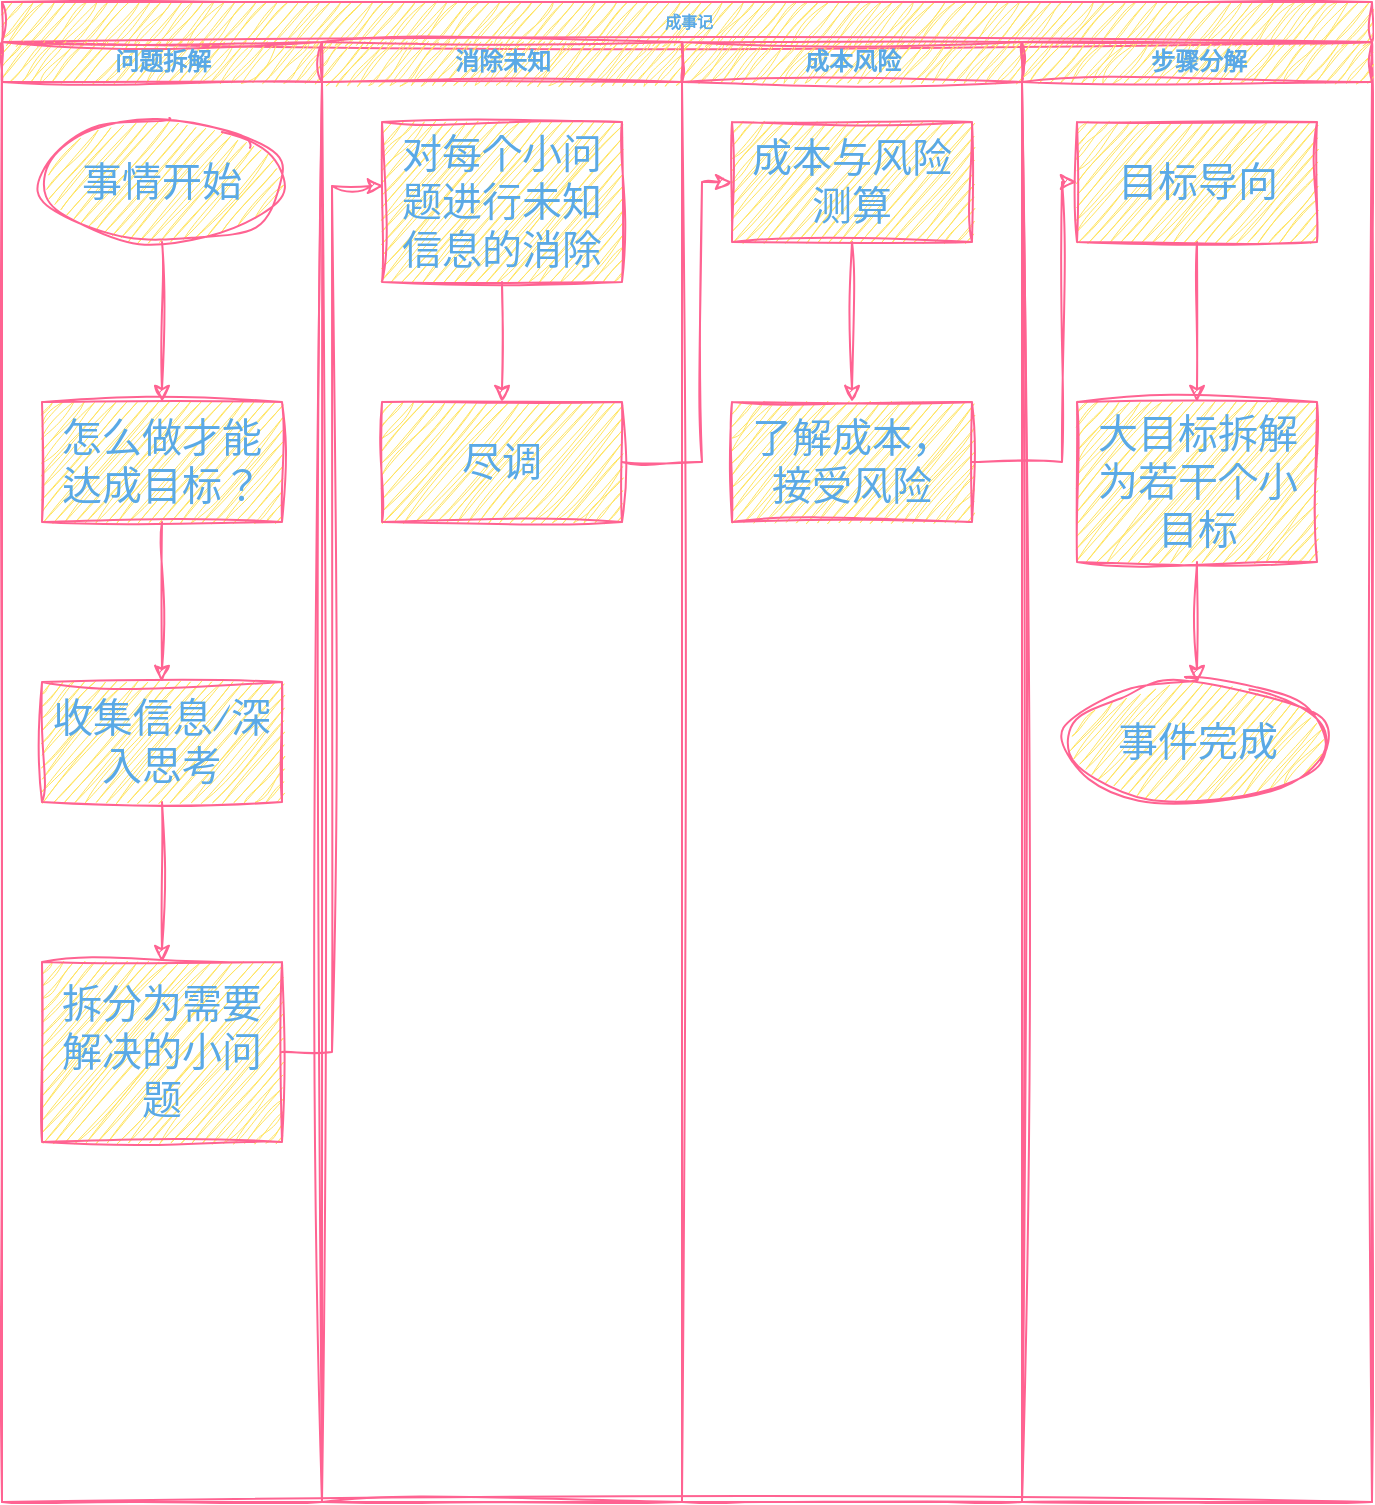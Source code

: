 <mxfile version="20.7.2" type="github">
  <diagram name="Page-1" id="74e2e168-ea6b-b213-b513-2b3c1d86103e">
    <mxGraphModel dx="1171" dy="1114" grid="1" gridSize="10" guides="1" tooltips="1" connect="1" arrows="1" fold="1" page="1" pageScale="1" pageWidth="1100" pageHeight="850" background="none" math="0" shadow="0">
      <root>
        <mxCell id="0" />
        <mxCell id="1" parent="0" />
        <mxCell id="77e6c97f196da883-1" value="成事记" style="swimlane;html=1;childLayout=stackLayout;startSize=20;rounded=0;shadow=0;labelBackgroundColor=none;strokeWidth=1;fontFamily=Verdana;fontSize=8;align=center;sketch=1;curveFitting=1;jiggle=2;fillColor=#FFE45E;strokeColor=#FF6392;fontColor=#5AA9E6;" parent="1" vertex="1">
          <mxGeometry x="70" y="40" width="685" height="750" as="geometry" />
        </mxCell>
        <mxCell id="77e6c97f196da883-2" value="问题拆解" style="swimlane;html=1;startSize=20;sketch=1;curveFitting=1;jiggle=2;labelBackgroundColor=none;fillColor=#FFE45E;strokeColor=#FF6392;fontColor=#5AA9E6;" parent="77e6c97f196da883-1" vertex="1">
          <mxGeometry y="20" width="160" height="730" as="geometry" />
        </mxCell>
        <mxCell id="zGQl6dQi8vcCYBd8IJZe-68" value="" style="edgeStyle=orthogonalEdgeStyle;rounded=0;sketch=1;hachureGap=4;jiggle=2;curveFitting=1;orthogonalLoop=1;jettySize=auto;html=1;strokeColor=#FF6392;fontFamily=Architects Daughter;fontSource=https%3A%2F%2Ffonts.googleapis.com%2Fcss%3Ffamily%3DArchitects%2BDaughter;fontSize=16;fontColor=#5AA9E6;fillColor=#FFE45E;" edge="1" parent="77e6c97f196da883-2" source="zGQl6dQi8vcCYBd8IJZe-66" target="zGQl6dQi8vcCYBd8IJZe-67">
          <mxGeometry relative="1" as="geometry" />
        </mxCell>
        <mxCell id="zGQl6dQi8vcCYBd8IJZe-66" value="事情开始" style="ellipse;whiteSpace=wrap;html=1;sketch=1;hachureGap=4;jiggle=2;curveFitting=1;strokeColor=#FF6392;fontFamily=Architects Daughter;fontSource=https%3A%2F%2Ffonts.googleapis.com%2Fcss%3Ffamily%3DArchitects%2BDaughter;fontSize=20;fontColor=#5AA9E6;fillColor=#FFE45E;" vertex="1" parent="77e6c97f196da883-2">
          <mxGeometry x="20" y="40" width="120" height="60" as="geometry" />
        </mxCell>
        <mxCell id="zGQl6dQi8vcCYBd8IJZe-70" value="" style="edgeStyle=orthogonalEdgeStyle;rounded=0;sketch=1;hachureGap=4;jiggle=2;curveFitting=1;orthogonalLoop=1;jettySize=auto;html=1;strokeColor=#FF6392;fontFamily=Architects Daughter;fontSource=https%3A%2F%2Ffonts.googleapis.com%2Fcss%3Ffamily%3DArchitects%2BDaughter;fontSize=16;fontColor=#5AA9E6;fillColor=#FFE45E;" edge="1" parent="77e6c97f196da883-2" source="zGQl6dQi8vcCYBd8IJZe-67" target="zGQl6dQi8vcCYBd8IJZe-69">
          <mxGeometry relative="1" as="geometry" />
        </mxCell>
        <mxCell id="zGQl6dQi8vcCYBd8IJZe-67" value="怎么做才能达成目标？" style="whiteSpace=wrap;html=1;fontSize=20;fontFamily=Architects Daughter;fillColor=#FFE45E;strokeColor=#FF6392;fontColor=#5AA9E6;sketch=1;hachureGap=4;jiggle=2;curveFitting=1;fontSource=https%3A%2F%2Ffonts.googleapis.com%2Fcss%3Ffamily%3DArchitects%2BDaughter;" vertex="1" parent="77e6c97f196da883-2">
          <mxGeometry x="20" y="180" width="120" height="60" as="geometry" />
        </mxCell>
        <mxCell id="zGQl6dQi8vcCYBd8IJZe-72" value="" style="edgeStyle=orthogonalEdgeStyle;rounded=0;sketch=1;hachureGap=4;jiggle=2;curveFitting=1;orthogonalLoop=1;jettySize=auto;html=1;strokeColor=#FF6392;fontFamily=Architects Daughter;fontSource=https%3A%2F%2Ffonts.googleapis.com%2Fcss%3Ffamily%3DArchitects%2BDaughter;fontSize=16;fontColor=#5AA9E6;fillColor=#FFE45E;" edge="1" parent="77e6c97f196da883-2" source="zGQl6dQi8vcCYBd8IJZe-69" target="zGQl6dQi8vcCYBd8IJZe-71">
          <mxGeometry relative="1" as="geometry" />
        </mxCell>
        <mxCell id="zGQl6dQi8vcCYBd8IJZe-69" value="收集信息/深入思考" style="whiteSpace=wrap;html=1;fontSize=20;fontFamily=Architects Daughter;fillColor=#FFE45E;strokeColor=#FF6392;fontColor=#5AA9E6;sketch=1;hachureGap=4;jiggle=2;curveFitting=1;fontSource=https%3A%2F%2Ffonts.googleapis.com%2Fcss%3Ffamily%3DArchitects%2BDaughter;" vertex="1" parent="77e6c97f196da883-2">
          <mxGeometry x="20" y="320" width="120" height="60" as="geometry" />
        </mxCell>
        <mxCell id="zGQl6dQi8vcCYBd8IJZe-71" value="拆分为需要解决的小问题" style="whiteSpace=wrap;html=1;fontSize=20;fontFamily=Architects Daughter;fillColor=#FFE45E;strokeColor=#FF6392;fontColor=#5AA9E6;sketch=1;hachureGap=4;jiggle=2;curveFitting=1;fontSource=https%3A%2F%2Ffonts.googleapis.com%2Fcss%3Ffamily%3DArchitects%2BDaughter;" vertex="1" parent="77e6c97f196da883-2">
          <mxGeometry x="20" y="460" width="120" height="90" as="geometry" />
        </mxCell>
        <mxCell id="zGQl6dQi8vcCYBd8IJZe-63" value="消除未知" style="swimlane;html=1;startSize=20;sketch=1;curveFitting=1;jiggle=2;labelBackgroundColor=none;fillColor=#FFE45E;strokeColor=#FF6392;fontColor=#5AA9E6;" vertex="1" parent="77e6c97f196da883-1">
          <mxGeometry x="160" y="20" width="180" height="730" as="geometry" />
        </mxCell>
        <mxCell id="zGQl6dQi8vcCYBd8IJZe-79" value="" style="edgeStyle=orthogonalEdgeStyle;rounded=0;sketch=1;hachureGap=4;jiggle=2;curveFitting=1;orthogonalLoop=1;jettySize=auto;html=1;strokeColor=#FF6392;fontFamily=Architects Daughter;fontSource=https%3A%2F%2Ffonts.googleapis.com%2Fcss%3Ffamily%3DArchitects%2BDaughter;fontSize=16;fontColor=#5AA9E6;fillColor=#FFE45E;" edge="1" parent="zGQl6dQi8vcCYBd8IJZe-63" source="zGQl6dQi8vcCYBd8IJZe-75" target="zGQl6dQi8vcCYBd8IJZe-78">
          <mxGeometry relative="1" as="geometry" />
        </mxCell>
        <mxCell id="zGQl6dQi8vcCYBd8IJZe-75" value="对每个小问题进行未知信息的消除" style="whiteSpace=wrap;html=1;fontSize=20;fontFamily=Architects Daughter;fillColor=#FFE45E;strokeColor=#FF6392;fontColor=#5AA9E6;sketch=1;hachureGap=4;jiggle=2;curveFitting=1;fontSource=https%3A%2F%2Ffonts.googleapis.com%2Fcss%3Ffamily%3DArchitects%2BDaughter;" vertex="1" parent="zGQl6dQi8vcCYBd8IJZe-63">
          <mxGeometry x="30" y="40" width="120" height="80" as="geometry" />
        </mxCell>
        <mxCell id="zGQl6dQi8vcCYBd8IJZe-78" value="尽调" style="whiteSpace=wrap;html=1;fontSize=20;fontFamily=Architects Daughter;fillColor=#FFE45E;strokeColor=#FF6392;fontColor=#5AA9E6;sketch=1;hachureGap=4;jiggle=2;curveFitting=1;fontSource=https%3A%2F%2Ffonts.googleapis.com%2Fcss%3Ffamily%3DArchitects%2BDaughter;" vertex="1" parent="zGQl6dQi8vcCYBd8IJZe-63">
          <mxGeometry x="30" y="180" width="120" height="60" as="geometry" />
        </mxCell>
        <mxCell id="zGQl6dQi8vcCYBd8IJZe-64" value="成本风险" style="swimlane;html=1;startSize=20;sketch=1;curveFitting=1;jiggle=2;labelBackgroundColor=none;fillColor=#FFE45E;strokeColor=#FF6392;fontColor=#5AA9E6;" vertex="1" parent="77e6c97f196da883-1">
          <mxGeometry x="340" y="20" width="170" height="730" as="geometry" />
        </mxCell>
        <mxCell id="zGQl6dQi8vcCYBd8IJZe-83" value="" style="edgeStyle=orthogonalEdgeStyle;rounded=0;sketch=1;hachureGap=4;jiggle=2;curveFitting=1;orthogonalLoop=1;jettySize=auto;html=1;strokeColor=#FF6392;fontFamily=Architects Daughter;fontSource=https%3A%2F%2Ffonts.googleapis.com%2Fcss%3Ffamily%3DArchitects%2BDaughter;fontSize=16;fontColor=#5AA9E6;fillColor=#FFE45E;" edge="1" parent="zGQl6dQi8vcCYBd8IJZe-64" source="zGQl6dQi8vcCYBd8IJZe-80" target="zGQl6dQi8vcCYBd8IJZe-82">
          <mxGeometry relative="1" as="geometry" />
        </mxCell>
        <mxCell id="zGQl6dQi8vcCYBd8IJZe-80" value="成本与风险测算" style="whiteSpace=wrap;html=1;fontSize=20;fontFamily=Architects Daughter;fillColor=#FFE45E;strokeColor=#FF6392;fontColor=#5AA9E6;sketch=1;hachureGap=4;jiggle=2;curveFitting=1;fontSource=https%3A%2F%2Ffonts.googleapis.com%2Fcss%3Ffamily%3DArchitects%2BDaughter;" vertex="1" parent="zGQl6dQi8vcCYBd8IJZe-64">
          <mxGeometry x="25" y="40" width="120" height="60" as="geometry" />
        </mxCell>
        <mxCell id="zGQl6dQi8vcCYBd8IJZe-82" value="了解成本，接受风险" style="whiteSpace=wrap;html=1;fontSize=20;fontFamily=Architects Daughter;fillColor=#FFE45E;strokeColor=#FF6392;fontColor=#5AA9E6;sketch=1;hachureGap=4;jiggle=2;curveFitting=1;fontSource=https%3A%2F%2Ffonts.googleapis.com%2Fcss%3Ffamily%3DArchitects%2BDaughter;" vertex="1" parent="zGQl6dQi8vcCYBd8IJZe-64">
          <mxGeometry x="25" y="180" width="120" height="60" as="geometry" />
        </mxCell>
        <mxCell id="zGQl6dQi8vcCYBd8IJZe-65" value="步骤分解" style="swimlane;html=1;startSize=20;sketch=1;curveFitting=1;jiggle=2;labelBackgroundColor=none;fillColor=#FFE45E;strokeColor=#FF6392;fontColor=#5AA9E6;" vertex="1" parent="77e6c97f196da883-1">
          <mxGeometry x="510" y="20" width="175" height="730" as="geometry" />
        </mxCell>
        <mxCell id="zGQl6dQi8vcCYBd8IJZe-89" value="" style="edgeStyle=orthogonalEdgeStyle;rounded=0;sketch=1;hachureGap=4;jiggle=2;curveFitting=1;orthogonalLoop=1;jettySize=auto;html=1;strokeColor=#FF6392;fontFamily=Architects Daughter;fontSource=https%3A%2F%2Ffonts.googleapis.com%2Fcss%3Ffamily%3DArchitects%2BDaughter;fontSize=16;fontColor=#5AA9E6;fillColor=#FFE45E;" edge="1" parent="zGQl6dQi8vcCYBd8IJZe-65" source="zGQl6dQi8vcCYBd8IJZe-86" target="zGQl6dQi8vcCYBd8IJZe-88">
          <mxGeometry relative="1" as="geometry" />
        </mxCell>
        <mxCell id="zGQl6dQi8vcCYBd8IJZe-86" value="目标导向" style="whiteSpace=wrap;html=1;fontSize=20;fontFamily=Architects Daughter;fillColor=#FFE45E;strokeColor=#FF6392;fontColor=#5AA9E6;sketch=1;hachureGap=4;jiggle=2;curveFitting=1;fontSource=https%3A%2F%2Ffonts.googleapis.com%2Fcss%3Ffamily%3DArchitects%2BDaughter;" vertex="1" parent="zGQl6dQi8vcCYBd8IJZe-65">
          <mxGeometry x="27.5" y="40" width="120" height="60" as="geometry" />
        </mxCell>
        <mxCell id="zGQl6dQi8vcCYBd8IJZe-93" value="" style="edgeStyle=orthogonalEdgeStyle;rounded=0;sketch=1;hachureGap=4;jiggle=2;curveFitting=1;orthogonalLoop=1;jettySize=auto;html=1;strokeColor=#FF6392;fontFamily=Architects Daughter;fontSource=https%3A%2F%2Ffonts.googleapis.com%2Fcss%3Ffamily%3DArchitects%2BDaughter;fontSize=16;fontColor=#5AA9E6;fillColor=#FFE45E;" edge="1" parent="zGQl6dQi8vcCYBd8IJZe-65" source="zGQl6dQi8vcCYBd8IJZe-88" target="zGQl6dQi8vcCYBd8IJZe-92">
          <mxGeometry relative="1" as="geometry" />
        </mxCell>
        <mxCell id="zGQl6dQi8vcCYBd8IJZe-88" value="大目标拆解为若干个小目标" style="whiteSpace=wrap;html=1;fontSize=20;fontFamily=Architects Daughter;fillColor=#FFE45E;strokeColor=#FF6392;fontColor=#5AA9E6;sketch=1;hachureGap=4;jiggle=2;curveFitting=1;fontSource=https%3A%2F%2Ffonts.googleapis.com%2Fcss%3Ffamily%3DArchitects%2BDaughter;" vertex="1" parent="zGQl6dQi8vcCYBd8IJZe-65">
          <mxGeometry x="27.5" y="180" width="120" height="80" as="geometry" />
        </mxCell>
        <mxCell id="zGQl6dQi8vcCYBd8IJZe-92" value="事件完成" style="ellipse;whiteSpace=wrap;html=1;fontSize=20;fontFamily=Architects Daughter;fillColor=#FFE45E;strokeColor=#FF6392;fontColor=#5AA9E6;sketch=1;hachureGap=4;jiggle=2;curveFitting=1;fontSource=https%3A%2F%2Ffonts.googleapis.com%2Fcss%3Ffamily%3DArchitects%2BDaughter;" vertex="1" parent="zGQl6dQi8vcCYBd8IJZe-65">
          <mxGeometry x="22.5" y="320" width="130" height="60" as="geometry" />
        </mxCell>
        <mxCell id="zGQl6dQi8vcCYBd8IJZe-77" style="edgeStyle=orthogonalEdgeStyle;rounded=0;sketch=1;hachureGap=4;jiggle=2;curveFitting=1;orthogonalLoop=1;jettySize=auto;html=1;entryX=0.008;entryY=0.4;entryDx=0;entryDy=0;entryPerimeter=0;strokeColor=#FF6392;fontFamily=Architects Daughter;fontSource=https%3A%2F%2Ffonts.googleapis.com%2Fcss%3Ffamily%3DArchitects%2BDaughter;fontSize=16;fontColor=#5AA9E6;fillColor=#FFE45E;" edge="1" parent="77e6c97f196da883-1" source="zGQl6dQi8vcCYBd8IJZe-71" target="zGQl6dQi8vcCYBd8IJZe-75">
          <mxGeometry relative="1" as="geometry" />
        </mxCell>
        <mxCell id="zGQl6dQi8vcCYBd8IJZe-81" value="" style="edgeStyle=orthogonalEdgeStyle;rounded=0;sketch=1;hachureGap=4;jiggle=2;curveFitting=1;orthogonalLoop=1;jettySize=auto;html=1;strokeColor=#FF6392;fontFamily=Architects Daughter;fontSource=https%3A%2F%2Ffonts.googleapis.com%2Fcss%3Ffamily%3DArchitects%2BDaughter;fontSize=16;fontColor=#5AA9E6;fillColor=#FFE45E;" edge="1" parent="77e6c97f196da883-1" source="zGQl6dQi8vcCYBd8IJZe-78" target="zGQl6dQi8vcCYBd8IJZe-80">
          <mxGeometry relative="1" as="geometry">
            <Array as="points">
              <mxPoint x="350" y="230" />
              <mxPoint x="350" y="90" />
            </Array>
          </mxGeometry>
        </mxCell>
        <mxCell id="zGQl6dQi8vcCYBd8IJZe-87" value="" style="edgeStyle=orthogonalEdgeStyle;rounded=0;sketch=1;hachureGap=4;jiggle=2;curveFitting=1;orthogonalLoop=1;jettySize=auto;html=1;strokeColor=#FF6392;fontFamily=Architects Daughter;fontSource=https%3A%2F%2Ffonts.googleapis.com%2Fcss%3Ffamily%3DArchitects%2BDaughter;fontSize=16;fontColor=#5AA9E6;fillColor=#FFE45E;" edge="1" parent="77e6c97f196da883-1" source="zGQl6dQi8vcCYBd8IJZe-82" target="zGQl6dQi8vcCYBd8IJZe-86">
          <mxGeometry relative="1" as="geometry">
            <Array as="points">
              <mxPoint x="530" y="230" />
              <mxPoint x="530" y="90" />
            </Array>
          </mxGeometry>
        </mxCell>
      </root>
    </mxGraphModel>
  </diagram>
</mxfile>
